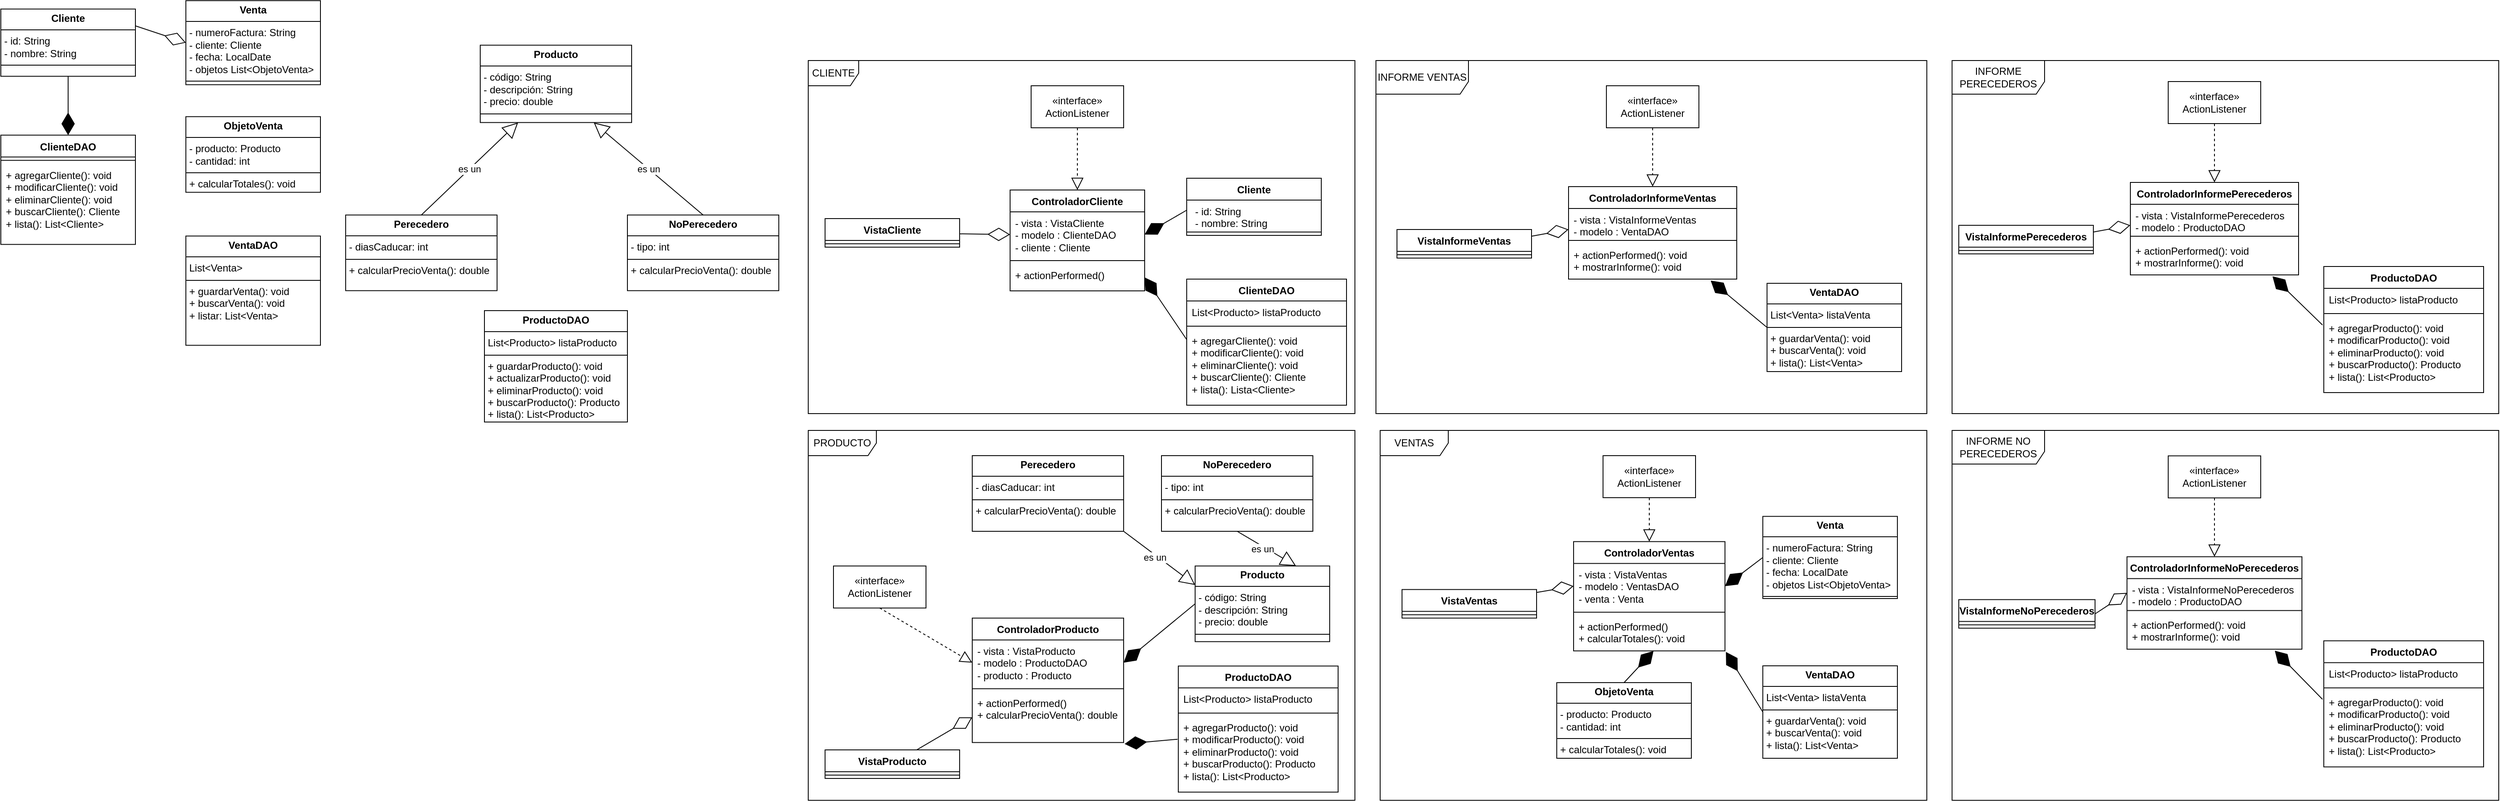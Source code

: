 <mxfile version="27.1.3">
  <diagram name="Página-1" id="6KHD1xoKYFAmq-X659Jm">
    <mxGraphModel dx="2490" dy="983" grid="1" gridSize="10" guides="1" tooltips="1" connect="1" arrows="1" fold="1" page="1" pageScale="1" pageWidth="827" pageHeight="1169" math="0" shadow="0">
      <root>
        <mxCell id="0" />
        <mxCell id="1" parent="0" />
        <mxCell id="orrpec60x8zTDL4D4XrW-98" value="&lt;p style=&quot;margin:0px;margin-top:4px;text-align:center;&quot;&gt;&lt;b&gt;Cliente&lt;/b&gt;&lt;/p&gt;&lt;hr size=&quot;1&quot; style=&quot;border-style:solid;&quot;&gt;&lt;p style=&quot;margin:0px;margin-left:4px;&quot;&gt;- id: String&lt;/p&gt;&lt;p style=&quot;margin:0px;margin-left:4px;&quot;&gt;- nombre: String&lt;/p&gt;&lt;hr size=&quot;1&quot; style=&quot;border-style:solid;&quot;&gt;&lt;p style=&quot;margin:0px;margin-left:4px;&quot;&gt;&lt;br&gt;&lt;/p&gt;" style="verticalAlign=top;align=left;overflow=fill;html=1;whiteSpace=wrap;" parent="1" vertex="1">
          <mxGeometry x="-810" y="28.75" width="160" height="80" as="geometry" />
        </mxCell>
        <mxCell id="orrpec60x8zTDL4D4XrW-99" value="&lt;p style=&quot;margin:0px;margin-top:4px;text-align:center;&quot;&gt;&lt;b&gt;Venta&lt;/b&gt;&lt;/p&gt;&lt;hr size=&quot;1&quot; style=&quot;border-style:solid;&quot;&gt;&lt;p style=&quot;margin:0px;margin-left:4px;&quot;&gt;- numeroFactura: String&lt;/p&gt;&lt;p style=&quot;margin:0px;margin-left:4px;&quot;&gt;- cliente: Cliente&lt;/p&gt;&lt;p style=&quot;margin:0px;margin-left:4px;&quot;&gt;- fecha: LocalDate&lt;/p&gt;&lt;p style=&quot;margin:0px;margin-left:4px;&quot;&gt;- objetos List&amp;lt;ObjetoVenta&amp;gt;&lt;/p&gt;&lt;hr size=&quot;1&quot; style=&quot;border-style:solid;&quot;&gt;&lt;p style=&quot;margin:0px;margin-left:4px;&quot;&gt;&lt;br&gt;&lt;/p&gt;" style="verticalAlign=top;align=left;overflow=fill;html=1;whiteSpace=wrap;" parent="1" vertex="1">
          <mxGeometry x="-590" y="18.75" width="160" height="100" as="geometry" />
        </mxCell>
        <mxCell id="orrpec60x8zTDL4D4XrW-103" value="&lt;p style=&quot;margin:0px;margin-top:4px;text-align:center;&quot;&gt;&lt;b&gt;ObjetoVenta&lt;/b&gt;&lt;/p&gt;&lt;hr size=&quot;1&quot; style=&quot;border-style:solid;&quot;&gt;&lt;p style=&quot;margin:0px;margin-left:4px;&quot;&gt;- producto: Producto&lt;/p&gt;&lt;p style=&quot;margin:0px;margin-left:4px;&quot;&gt;- cantidad: int&lt;/p&gt;&lt;hr size=&quot;1&quot; style=&quot;border-style:solid;&quot;&gt;&lt;p style=&quot;margin:0px;margin-left:4px;&quot;&gt;+ calcularTotales(): void&lt;/p&gt;" style="verticalAlign=top;align=left;overflow=fill;html=1;whiteSpace=wrap;" parent="1" vertex="1">
          <mxGeometry x="-590" y="156.75" width="160" height="90" as="geometry" />
        </mxCell>
        <mxCell id="orrpec60x8zTDL4D4XrW-107" value="&lt;p style=&quot;margin:0px;margin-top:4px;text-align:center;&quot;&gt;&lt;b&gt;&lt;font style=&quot;vertical-align: inherit;&quot;&gt;&lt;font style=&quot;vertical-align: inherit;&quot;&gt;&lt;font style=&quot;vertical-align: inherit;&quot;&gt;&lt;font style=&quot;vertical-align: inherit;&quot;&gt;Producto&lt;/font&gt;&lt;/font&gt;&lt;/font&gt;&lt;/font&gt;&lt;/b&gt;&lt;/p&gt;&lt;hr size=&quot;1&quot; style=&quot;border-style:solid;&quot;&gt;&lt;p style=&quot;margin:0px;margin-left:4px;&quot;&gt;&lt;font style=&quot;vertical-align: inherit;&quot;&gt;&lt;font style=&quot;vertical-align: inherit;&quot;&gt;&lt;font style=&quot;vertical-align: inherit;&quot;&gt;&lt;font style=&quot;vertical-align: inherit;&quot;&gt;- código: String&lt;/font&gt;&lt;/font&gt;&lt;/font&gt;&lt;/font&gt;&lt;br&gt;&lt;/p&gt;&lt;p style=&quot;margin:0px;margin-left:4px;&quot;&gt;&lt;font style=&quot;vertical-align: inherit;&quot;&gt;&lt;font style=&quot;vertical-align: inherit;&quot;&gt;&lt;font style=&quot;vertical-align: inherit;&quot;&gt;&lt;font style=&quot;vertical-align: inherit;&quot;&gt;- descripción: String&lt;/font&gt;&lt;/font&gt;&lt;/font&gt;&lt;/font&gt;&lt;/p&gt;&lt;p style=&quot;margin:0px;margin-left:4px;&quot;&gt;&lt;font style=&quot;vertical-align: inherit;&quot;&gt;&lt;font style=&quot;vertical-align: inherit;&quot;&gt;&lt;font style=&quot;vertical-align: inherit;&quot;&gt;&lt;font style=&quot;vertical-align: inherit;&quot;&gt;- precio: double&lt;/font&gt;&lt;/font&gt;&lt;/font&gt;&lt;/font&gt;&lt;/p&gt;&lt;hr size=&quot;1&quot; style=&quot;border-style:solid;&quot;&gt;&lt;p style=&quot;margin:0px;margin-left:4px;&quot;&gt;&lt;br&gt;&lt;/p&gt;" style="verticalAlign=top;align=left;overflow=fill;html=1;whiteSpace=wrap;" parent="1" vertex="1">
          <mxGeometry x="-240" y="71.75" width="180" height="92" as="geometry" />
        </mxCell>
        <mxCell id="orrpec60x8zTDL4D4XrW-108" value="&lt;p style=&quot;margin:0px;margin-top:4px;text-align:center;&quot;&gt;&lt;b&gt;Perecedero&lt;/b&gt;&lt;/p&gt;&lt;hr size=&quot;1&quot; style=&quot;border-style:solid;&quot;&gt;&lt;p style=&quot;margin:0px;margin-left:4px;&quot;&gt;- diasCaducar: int&lt;br&gt;&lt;/p&gt;&lt;hr size=&quot;1&quot; style=&quot;border-style:solid;&quot;&gt;&lt;p style=&quot;margin:0px;margin-left:4px;&quot;&gt;+ calcularPrecioVenta(): double&lt;/p&gt;" style="verticalAlign=top;align=left;overflow=fill;html=1;whiteSpace=wrap;" parent="1" vertex="1">
          <mxGeometry x="-400" y="273.75" width="180" height="90" as="geometry" />
        </mxCell>
        <mxCell id="orrpec60x8zTDL4D4XrW-109" value="&lt;p style=&quot;margin:0px;margin-top:4px;text-align:center;&quot;&gt;&lt;b&gt;NoPerecedero&lt;/b&gt;&lt;/p&gt;&lt;hr size=&quot;1&quot; style=&quot;border-style:solid;&quot;&gt;&lt;p style=&quot;margin:0px;margin-left:4px;&quot;&gt;- tipo: int&lt;br&gt;&lt;/p&gt;&lt;hr size=&quot;1&quot; style=&quot;border-style:solid;&quot;&gt;&lt;p style=&quot;margin:0px;margin-left:4px;&quot;&gt;+ calcularPrecioVenta(): double&lt;/p&gt;" style="verticalAlign=top;align=left;overflow=fill;html=1;whiteSpace=wrap;" parent="1" vertex="1">
          <mxGeometry x="-65" y="273.75" width="180" height="90" as="geometry" />
        </mxCell>
        <mxCell id="orrpec60x8zTDL4D4XrW-110" value="es un" style="endArrow=block;endSize=16;endFill=0;html=1;rounded=0;entryX=0.25;entryY=1;entryDx=0;entryDy=0;exitX=0.5;exitY=0;exitDx=0;exitDy=0;" parent="1" source="orrpec60x8zTDL4D4XrW-108" target="orrpec60x8zTDL4D4XrW-107" edge="1">
          <mxGeometry width="160" relative="1" as="geometry">
            <mxPoint x="-330" y="423.75" as="sourcePoint" />
            <mxPoint x="-170" y="423.75" as="targetPoint" />
          </mxGeometry>
        </mxCell>
        <mxCell id="orrpec60x8zTDL4D4XrW-111" value="es un" style="endArrow=block;endSize=16;endFill=0;html=1;rounded=0;entryX=0.75;entryY=1;entryDx=0;entryDy=0;exitX=0.5;exitY=0;exitDx=0;exitDy=0;" parent="1" source="orrpec60x8zTDL4D4XrW-109" target="orrpec60x8zTDL4D4XrW-107" edge="1">
          <mxGeometry width="160" relative="1" as="geometry">
            <mxPoint x="-260" y="283.75" as="sourcePoint" />
            <mxPoint x="-205" y="211.75" as="targetPoint" />
          </mxGeometry>
        </mxCell>
        <mxCell id="orrpec60x8zTDL4D4XrW-120" value="&lt;p style=&quot;margin:0px;margin-top:4px;text-align:center;&quot;&gt;&lt;b&gt;ProductoDAO&lt;/b&gt;&lt;/p&gt;&lt;hr size=&quot;1&quot; style=&quot;border-style:solid;&quot;&gt;&lt;p style=&quot;margin:0px;margin-left:4px;&quot;&gt;List&amp;lt;Producto&amp;gt; listaProducto&lt;/p&gt;&lt;hr size=&quot;1&quot; style=&quot;border-style:solid;&quot;&gt;&lt;p style=&quot;margin:0px;margin-left:4px;&quot;&gt;+ guardarProducto(): void&lt;/p&gt;&lt;p style=&quot;margin:0px;margin-left:4px;&quot;&gt;+&amp;nbsp;actualizarProducto(): void&lt;/p&gt;&lt;p style=&quot;margin:0px;margin-left:4px;&quot;&gt;+&amp;nbsp;eliminarProducto(): void&lt;/p&gt;&lt;p style=&quot;margin:0px;margin-left:4px;&quot;&gt;+ buscarProducto(): Producto&lt;/p&gt;&lt;p style=&quot;margin:0px;margin-left:4px;&quot;&gt;+ lista(): List&amp;lt;Producto&amp;gt;&lt;/p&gt;" style="verticalAlign=top;align=left;overflow=fill;html=1;whiteSpace=wrap;" parent="1" vertex="1">
          <mxGeometry x="-235" y="387.5" width="170" height="132.5" as="geometry" />
        </mxCell>
        <mxCell id="orrpec60x8zTDL4D4XrW-122" value="&lt;p style=&quot;margin:0px;margin-top:4px;text-align:center;&quot;&gt;&lt;b&gt;VentaDAO&lt;/b&gt;&lt;/p&gt;&lt;hr size=&quot;1&quot; style=&quot;border-style:solid;&quot;&gt;&lt;p style=&quot;margin:0px;margin-left:4px;&quot;&gt;List&amp;lt;Venta&amp;gt;&lt;/p&gt;&lt;hr size=&quot;1&quot; style=&quot;border-style:solid;&quot;&gt;&lt;p style=&quot;margin:0px;margin-left:4px;&quot;&gt;+ guardarVenta(): void&lt;/p&gt;&lt;p style=&quot;margin:0px;margin-left:4px;&quot;&gt;+ buscarVenta(): void&lt;/p&gt;&lt;p style=&quot;margin:0px;margin-left:4px;&quot;&gt;+ listar: List&amp;lt;Venta&amp;gt;&lt;/p&gt;" style="verticalAlign=top;align=left;overflow=fill;html=1;whiteSpace=wrap;" parent="1" vertex="1">
          <mxGeometry x="-590" y="298.75" width="160" height="130" as="geometry" />
        </mxCell>
        <mxCell id="cY8aMTrf5FRth4diQvGf-14" value="ControladorCliente" style="swimlane;fontStyle=1;align=center;verticalAlign=top;childLayout=stackLayout;horizontal=1;startSize=26;horizontalStack=0;resizeParent=1;resizeParentMax=0;resizeLast=0;collapsible=1;marginBottom=0;whiteSpace=wrap;html=1;" parent="1" vertex="1">
          <mxGeometry x="390" y="244" width="160" height="120" as="geometry" />
        </mxCell>
        <mxCell id="cY8aMTrf5FRth4diQvGf-15" value="- vista : VistaCliente&lt;div&gt;- modelo : ClienteDAO&lt;/div&gt;&lt;div&gt;- cliente : Cliente&lt;/div&gt;" style="text;strokeColor=none;fillColor=none;align=left;verticalAlign=top;spacingLeft=4;spacingRight=4;overflow=hidden;rotatable=0;points=[[0,0.5],[1,0.5]];portConstraint=eastwest;whiteSpace=wrap;html=1;" parent="cY8aMTrf5FRth4diQvGf-14" vertex="1">
          <mxGeometry y="26" width="160" height="54" as="geometry" />
        </mxCell>
        <mxCell id="cY8aMTrf5FRth4diQvGf-16" value="" style="line;strokeWidth=1;fillColor=none;align=left;verticalAlign=middle;spacingTop=-1;spacingLeft=3;spacingRight=3;rotatable=0;labelPosition=right;points=[];portConstraint=eastwest;strokeColor=inherit;" parent="cY8aMTrf5FRth4diQvGf-14" vertex="1">
          <mxGeometry y="80" width="160" height="8" as="geometry" />
        </mxCell>
        <mxCell id="cY8aMTrf5FRth4diQvGf-17" value="+ actionPerformed()" style="text;strokeColor=none;fillColor=none;align=left;verticalAlign=top;spacingLeft=4;spacingRight=4;overflow=hidden;rotatable=0;points=[[0,0.5],[1,0.5]];portConstraint=eastwest;whiteSpace=wrap;html=1;" parent="cY8aMTrf5FRth4diQvGf-14" vertex="1">
          <mxGeometry y="88" width="160" height="32" as="geometry" />
        </mxCell>
        <mxCell id="cY8aMTrf5FRth4diQvGf-26" value="VistaCliente" style="swimlane;fontStyle=1;align=center;verticalAlign=top;childLayout=stackLayout;horizontal=1;startSize=26;horizontalStack=0;resizeParent=1;resizeParentMax=0;resizeLast=0;collapsible=1;marginBottom=0;whiteSpace=wrap;html=1;" parent="1" vertex="1">
          <mxGeometry x="170" y="278" width="160" height="34" as="geometry">
            <mxRectangle x="840" y="338" width="100" height="30" as="alternateBounds" />
          </mxGeometry>
        </mxCell>
        <mxCell id="cY8aMTrf5FRth4diQvGf-28" value="" style="line;strokeWidth=1;fillColor=none;align=left;verticalAlign=middle;spacingTop=-1;spacingLeft=3;spacingRight=3;rotatable=0;labelPosition=right;points=[];portConstraint=eastwest;strokeColor=inherit;" parent="cY8aMTrf5FRth4diQvGf-26" vertex="1">
          <mxGeometry y="26" width="160" height="8" as="geometry" />
        </mxCell>
        <mxCell id="cY8aMTrf5FRth4diQvGf-30" value="«interface»&lt;br&gt;&lt;div&gt;ActionListener&lt;/div&gt;" style="html=1;whiteSpace=wrap;" parent="1" vertex="1">
          <mxGeometry x="415" y="120" width="110" height="50" as="geometry" />
        </mxCell>
        <mxCell id="cY8aMTrf5FRth4diQvGf-32" value="" style="endArrow=diamondThin;endFill=0;endSize=24;html=1;rounded=0;entryX=0;entryY=0.5;entryDx=0;entryDy=0;" parent="1" source="cY8aMTrf5FRth4diQvGf-26" target="cY8aMTrf5FRth4diQvGf-15" edge="1">
          <mxGeometry width="160" relative="1" as="geometry">
            <mxPoint x="300" y="297" as="sourcePoint" />
            <mxPoint x="180" y="480" as="targetPoint" />
          </mxGeometry>
        </mxCell>
        <mxCell id="cY8aMTrf5FRth4diQvGf-33" value="" style="endArrow=diamondThin;endFill=1;endSize=24;html=1;rounded=0;entryX=1;entryY=0.5;entryDx=0;entryDy=0;exitX=0;exitY=0.5;exitDx=0;exitDy=0;" parent="1" target="cY8aMTrf5FRth4diQvGf-15" edge="1">
          <mxGeometry width="160" relative="1" as="geometry">
            <mxPoint x="600" y="268.0" as="sourcePoint" />
            <mxPoint x="180" y="350" as="targetPoint" />
          </mxGeometry>
        </mxCell>
        <mxCell id="cY8aMTrf5FRth4diQvGf-34" value="" style="endArrow=diamondThin;endFill=1;endSize=24;html=1;rounded=0;entryX=1;entryY=0.5;entryDx=0;entryDy=0;exitX=0;exitY=0.5;exitDx=0;exitDy=0;" parent="1" target="cY8aMTrf5FRth4diQvGf-17" edge="1">
          <mxGeometry width="160" relative="1" as="geometry">
            <mxPoint x="600" y="422" as="sourcePoint" />
            <mxPoint x="480" y="420" as="targetPoint" />
          </mxGeometry>
        </mxCell>
        <mxCell id="xdqGPpOZMYSwDx0PCrkx-5" value="Cliente" style="swimlane;fontStyle=1;align=center;verticalAlign=top;childLayout=stackLayout;horizontal=1;startSize=26;horizontalStack=0;resizeParent=1;resizeParentMax=0;resizeLast=0;collapsible=1;marginBottom=0;whiteSpace=wrap;html=1;" parent="1" vertex="1">
          <mxGeometry x="600" y="230" width="160" height="68" as="geometry" />
        </mxCell>
        <mxCell id="xdqGPpOZMYSwDx0PCrkx-6" value="&lt;p style=&quot;margin: 0px 0px 0px 4px;&quot;&gt;- id: String&lt;/p&gt;&lt;p style=&quot;margin: 0px 0px 0px 4px;&quot;&gt;- nombre: String&lt;/p&gt;" style="text;strokeColor=none;fillColor=none;align=left;verticalAlign=top;spacingLeft=4;spacingRight=4;overflow=hidden;rotatable=0;points=[[0,0.5],[1,0.5]];portConstraint=eastwest;whiteSpace=wrap;html=1;" parent="xdqGPpOZMYSwDx0PCrkx-5" vertex="1">
          <mxGeometry y="26" width="160" height="34" as="geometry" />
        </mxCell>
        <mxCell id="xdqGPpOZMYSwDx0PCrkx-7" value="" style="line;strokeWidth=1;fillColor=none;align=left;verticalAlign=middle;spacingTop=-1;spacingLeft=3;spacingRight=3;rotatable=0;labelPosition=right;points=[];portConstraint=eastwest;strokeColor=inherit;" parent="xdqGPpOZMYSwDx0PCrkx-5" vertex="1">
          <mxGeometry y="60" width="160" height="8" as="geometry" />
        </mxCell>
        <mxCell id="xdqGPpOZMYSwDx0PCrkx-9" value="" style="endArrow=diamondThin;endFill=0;endSize=24;html=1;rounded=0;entryX=0;entryY=0.5;entryDx=0;entryDy=0;exitX=1;exitY=0.25;exitDx=0;exitDy=0;" parent="1" source="orrpec60x8zTDL4D4XrW-98" target="orrpec60x8zTDL4D4XrW-99" edge="1">
          <mxGeometry width="160" relative="1" as="geometry">
            <mxPoint x="-670" y="188.75" as="sourcePoint" />
            <mxPoint x="-250" y="398.75" as="targetPoint" />
          </mxGeometry>
        </mxCell>
        <mxCell id="xdqGPpOZMYSwDx0PCrkx-10" value="ClienteDAO" style="swimlane;fontStyle=1;align=center;verticalAlign=top;childLayout=stackLayout;horizontal=1;startSize=26;horizontalStack=0;resizeParent=1;resizeParentMax=0;resizeLast=0;collapsible=1;marginBottom=0;whiteSpace=wrap;html=1;" parent="1" vertex="1">
          <mxGeometry x="-810" y="178.75" width="160" height="130" as="geometry" />
        </mxCell>
        <mxCell id="xdqGPpOZMYSwDx0PCrkx-11" value="" style="line;strokeWidth=1;fillColor=none;align=left;verticalAlign=middle;spacingTop=-1;spacingLeft=3;spacingRight=3;rotatable=0;labelPosition=right;points=[];portConstraint=eastwest;strokeColor=inherit;" parent="xdqGPpOZMYSwDx0PCrkx-10" vertex="1">
          <mxGeometry y="26" width="160" height="8" as="geometry" />
        </mxCell>
        <mxCell id="xdqGPpOZMYSwDx0PCrkx-12" value="&lt;font style=&quot;vertical-align: inherit;&quot;&gt;&lt;font style=&quot;vertical-align: inherit;&quot;&gt;+ agregarCliente(): void&lt;/font&gt;&lt;/font&gt;&lt;div&gt;&lt;font style=&quot;vertical-align: inherit;&quot;&gt;&lt;font style=&quot;vertical-align: inherit;&quot;&gt;+ modificarCliente(): void&lt;/font&gt;&lt;/font&gt;&lt;/div&gt;&lt;div&gt;&lt;font style=&quot;vertical-align: inherit;&quot;&gt;&lt;font style=&quot;vertical-align: inherit;&quot;&gt;+ eliminarCliente(): void&lt;/font&gt;&lt;/font&gt;&lt;/div&gt;&lt;div&gt;&lt;font style=&quot;vertical-align: inherit;&quot;&gt;&lt;font style=&quot;vertical-align: inherit;&quot;&gt;+ buscarCliente(): Cliente&lt;/font&gt;&lt;/font&gt;&lt;/div&gt;&lt;div&gt;&lt;font style=&quot;vertical-align: inherit;&quot;&gt;&lt;font style=&quot;vertical-align: inherit;&quot;&gt;+ lista(): List&amp;lt;Cliente&amp;gt;&lt;/font&gt;&lt;/font&gt;&lt;/div&gt;" style="text;strokeColor=none;fillColor=none;align=left;verticalAlign=top;spacingLeft=4;spacingRight=4;overflow=hidden;rotatable=0;points=[[0,0.5],[1,0.5]];portConstraint=eastwest;whiteSpace=wrap;html=1;" parent="xdqGPpOZMYSwDx0PCrkx-10" vertex="1">
          <mxGeometry y="34" width="160" height="96" as="geometry" />
        </mxCell>
        <mxCell id="xdqGPpOZMYSwDx0PCrkx-15" value="" style="endArrow=diamondThin;endFill=1;endSize=24;html=1;rounded=0;entryX=0.5;entryY=0;entryDx=0;entryDy=0;exitX=0.5;exitY=1;exitDx=0;exitDy=0;" parent="1" source="orrpec60x8zTDL4D4XrW-98" target="xdqGPpOZMYSwDx0PCrkx-10" edge="1">
          <mxGeometry width="160" relative="1" as="geometry">
            <mxPoint x="-490" y="298.75" as="sourcePoint" />
            <mxPoint x="-330" y="298.75" as="targetPoint" />
          </mxGeometry>
        </mxCell>
        <mxCell id="xdqGPpOZMYSwDx0PCrkx-18" value="" style="endArrow=block;dashed=1;endFill=0;endSize=12;html=1;rounded=0;entryX=0.5;entryY=0;entryDx=0;entryDy=0;exitX=0.5;exitY=1;exitDx=0;exitDy=0;" parent="1" source="cY8aMTrf5FRth4diQvGf-30" target="cY8aMTrf5FRth4diQvGf-14" edge="1">
          <mxGeometry width="160" relative="1" as="geometry">
            <mxPoint x="350" y="420" as="sourcePoint" />
            <mxPoint x="510" y="420" as="targetPoint" />
          </mxGeometry>
        </mxCell>
        <mxCell id="xdqGPpOZMYSwDx0PCrkx-19" value="CLIENTE" style="shape=umlFrame;whiteSpace=wrap;html=1;pointerEvents=0;" parent="1" vertex="1">
          <mxGeometry x="150" y="90" width="650" height="420" as="geometry" />
        </mxCell>
        <mxCell id="xdqGPpOZMYSwDx0PCrkx-21" value="PRODUCTO" style="shape=umlFrame;whiteSpace=wrap;html=1;pointerEvents=0;width=81;height=30;" parent="1" vertex="1">
          <mxGeometry x="150" y="530" width="650" height="440" as="geometry" />
        </mxCell>
        <mxCell id="xdqGPpOZMYSwDx0PCrkx-22" value="ControladorProducto" style="swimlane;fontStyle=1;align=center;verticalAlign=top;childLayout=stackLayout;horizontal=1;startSize=26;horizontalStack=0;resizeParent=1;resizeParentMax=0;resizeLast=0;collapsible=1;marginBottom=0;whiteSpace=wrap;html=1;" parent="1" vertex="1">
          <mxGeometry x="345" y="753.25" width="180" height="148" as="geometry" />
        </mxCell>
        <mxCell id="xdqGPpOZMYSwDx0PCrkx-23" value="- vista : VistaProducto&lt;div&gt;- modelo : ProductoDAO&lt;/div&gt;&lt;div&gt;- producto : Producto&lt;/div&gt;" style="text;strokeColor=none;fillColor=none;align=left;verticalAlign=top;spacingLeft=4;spacingRight=4;overflow=hidden;rotatable=0;points=[[0,0.5],[1,0.5]];portConstraint=eastwest;whiteSpace=wrap;html=1;" parent="xdqGPpOZMYSwDx0PCrkx-22" vertex="1">
          <mxGeometry y="26" width="180" height="54" as="geometry" />
        </mxCell>
        <mxCell id="xdqGPpOZMYSwDx0PCrkx-24" value="" style="line;strokeWidth=1;fillColor=none;align=left;verticalAlign=middle;spacingTop=-1;spacingLeft=3;spacingRight=3;rotatable=0;labelPosition=right;points=[];portConstraint=eastwest;strokeColor=inherit;" parent="xdqGPpOZMYSwDx0PCrkx-22" vertex="1">
          <mxGeometry y="80" width="180" height="8" as="geometry" />
        </mxCell>
        <mxCell id="xdqGPpOZMYSwDx0PCrkx-25" value="+ actionPerformed()&lt;div&gt;+ calcularPrecioVenta(): double&lt;/div&gt;" style="text;strokeColor=none;fillColor=none;align=left;verticalAlign=top;spacingLeft=4;spacingRight=4;overflow=hidden;rotatable=0;points=[[0,0.5],[1,0.5]];portConstraint=eastwest;whiteSpace=wrap;html=1;" parent="xdqGPpOZMYSwDx0PCrkx-22" vertex="1">
          <mxGeometry y="88" width="180" height="60" as="geometry" />
        </mxCell>
        <mxCell id="xdqGPpOZMYSwDx0PCrkx-29" value="VistaProducto" style="swimlane;fontStyle=1;align=center;verticalAlign=top;childLayout=stackLayout;horizontal=1;startSize=26;horizontalStack=0;resizeParent=1;resizeParentMax=0;resizeLast=0;collapsible=1;marginBottom=0;whiteSpace=wrap;html=1;" parent="1" vertex="1">
          <mxGeometry x="170" y="910" width="160" height="34" as="geometry">
            <mxRectangle x="840" y="338" width="100" height="30" as="alternateBounds" />
          </mxGeometry>
        </mxCell>
        <mxCell id="xdqGPpOZMYSwDx0PCrkx-30" value="" style="line;strokeWidth=1;fillColor=none;align=left;verticalAlign=middle;spacingTop=-1;spacingLeft=3;spacingRight=3;rotatable=0;labelPosition=right;points=[];portConstraint=eastwest;strokeColor=inherit;" parent="xdqGPpOZMYSwDx0PCrkx-29" vertex="1">
          <mxGeometry y="26" width="160" height="8" as="geometry" />
        </mxCell>
        <mxCell id="xdqGPpOZMYSwDx0PCrkx-31" value="«interface»&lt;br&gt;&lt;div&gt;ActionListener&lt;/div&gt;" style="html=1;whiteSpace=wrap;" parent="1" vertex="1">
          <mxGeometry x="180" y="691.25" width="110" height="50" as="geometry" />
        </mxCell>
        <mxCell id="xdqGPpOZMYSwDx0PCrkx-32" value="" style="endArrow=diamondThin;endFill=0;endSize=24;html=1;rounded=0;entryX=0;entryY=0.5;entryDx=0;entryDy=0;" parent="1" source="xdqGPpOZMYSwDx0PCrkx-29" target="xdqGPpOZMYSwDx0PCrkx-25" edge="1">
          <mxGeometry width="160" relative="1" as="geometry">
            <mxPoint x="306" y="757" as="sourcePoint" />
            <mxPoint x="186" y="940" as="targetPoint" />
          </mxGeometry>
        </mxCell>
        <mxCell id="xdqGPpOZMYSwDx0PCrkx-33" value="" style="endArrow=diamondThin;endFill=1;endSize=24;html=1;rounded=0;entryX=1;entryY=0.5;entryDx=0;entryDy=0;exitX=0;exitY=0.5;exitDx=0;exitDy=0;" parent="1" source="xdqGPpOZMYSwDx0PCrkx-39" target="xdqGPpOZMYSwDx0PCrkx-23" edge="1">
          <mxGeometry width="160" relative="1" as="geometry">
            <mxPoint x="606" y="728.0" as="sourcePoint" />
            <mxPoint x="186" y="810" as="targetPoint" />
          </mxGeometry>
        </mxCell>
        <mxCell id="xdqGPpOZMYSwDx0PCrkx-34" value="" style="endArrow=diamondThin;endFill=1;endSize=24;html=1;rounded=0;entryX=1.006;entryY=1.028;entryDx=0;entryDy=0;exitX=-0.005;exitY=0.301;exitDx=0;exitDy=0;exitPerimeter=0;entryPerimeter=0;" parent="1" source="xdqGPpOZMYSwDx0PCrkx-51" target="xdqGPpOZMYSwDx0PCrkx-25" edge="1">
          <mxGeometry width="160" relative="1" as="geometry">
            <mxPoint x="606" y="908.0" as="sourcePoint" />
            <mxPoint x="486" y="880" as="targetPoint" />
          </mxGeometry>
        </mxCell>
        <mxCell id="xdqGPpOZMYSwDx0PCrkx-38" value="" style="endArrow=block;dashed=1;endFill=0;endSize=12;html=1;rounded=0;entryX=0;entryY=0.5;entryDx=0;entryDy=0;exitX=0.5;exitY=1;exitDx=0;exitDy=0;" parent="1" source="xdqGPpOZMYSwDx0PCrkx-31" target="xdqGPpOZMYSwDx0PCrkx-23" edge="1">
          <mxGeometry width="160" relative="1" as="geometry">
            <mxPoint x="356" y="880" as="sourcePoint" />
            <mxPoint x="516" y="880" as="targetPoint" />
          </mxGeometry>
        </mxCell>
        <mxCell id="xdqGPpOZMYSwDx0PCrkx-39" value="&lt;p style=&quot;margin:0px;margin-top:4px;text-align:center;&quot;&gt;&lt;b&gt;&lt;font style=&quot;vertical-align: inherit;&quot;&gt;&lt;font style=&quot;vertical-align: inherit;&quot;&gt;&lt;font style=&quot;vertical-align: inherit;&quot;&gt;&lt;font style=&quot;vertical-align: inherit;&quot;&gt;Producto&lt;/font&gt;&lt;/font&gt;&lt;/font&gt;&lt;/font&gt;&lt;/b&gt;&lt;/p&gt;&lt;hr size=&quot;1&quot; style=&quot;border-style:solid;&quot;&gt;&lt;p style=&quot;margin:0px;margin-left:4px;&quot;&gt;&lt;font style=&quot;vertical-align: inherit;&quot;&gt;&lt;font style=&quot;vertical-align: inherit;&quot;&gt;&lt;font style=&quot;vertical-align: inherit;&quot;&gt;&lt;font style=&quot;vertical-align: inherit;&quot;&gt;- código: String&lt;/font&gt;&lt;/font&gt;&lt;/font&gt;&lt;/font&gt;&lt;br&gt;&lt;/p&gt;&lt;p style=&quot;margin:0px;margin-left:4px;&quot;&gt;&lt;font style=&quot;vertical-align: inherit;&quot;&gt;&lt;font style=&quot;vertical-align: inherit;&quot;&gt;&lt;font style=&quot;vertical-align: inherit;&quot;&gt;&lt;font style=&quot;vertical-align: inherit;&quot;&gt;- descripción: String&lt;/font&gt;&lt;/font&gt;&lt;/font&gt;&lt;/font&gt;&lt;/p&gt;&lt;p style=&quot;margin:0px;margin-left:4px;&quot;&gt;&lt;font style=&quot;vertical-align: inherit;&quot;&gt;&lt;font style=&quot;vertical-align: inherit;&quot;&gt;&lt;font style=&quot;vertical-align: inherit;&quot;&gt;&lt;font style=&quot;vertical-align: inherit;&quot;&gt;- precio: double&lt;/font&gt;&lt;/font&gt;&lt;/font&gt;&lt;/font&gt;&lt;/p&gt;&lt;hr size=&quot;1&quot; style=&quot;border-style:solid;&quot;&gt;&lt;p style=&quot;margin:0px;margin-left:4px;&quot;&gt;&lt;br&gt;&lt;/p&gt;" style="verticalAlign=top;align=left;overflow=fill;html=1;whiteSpace=wrap;" parent="1" vertex="1">
          <mxGeometry x="610" y="691.25" width="160" height="90" as="geometry" />
        </mxCell>
        <mxCell id="xdqGPpOZMYSwDx0PCrkx-44" value="ClienteDAO" style="swimlane;fontStyle=1;align=center;verticalAlign=top;childLayout=stackLayout;horizontal=1;startSize=26;horizontalStack=0;resizeParent=1;resizeParentMax=0;resizeLast=0;collapsible=1;marginBottom=0;whiteSpace=wrap;html=1;" parent="1" vertex="1">
          <mxGeometry x="600" y="350" width="190" height="150" as="geometry" />
        </mxCell>
        <mxCell id="xdqGPpOZMYSwDx0PCrkx-45" value="List&amp;lt;Producto&amp;gt; listaProducto" style="text;strokeColor=none;fillColor=none;align=left;verticalAlign=top;spacingLeft=4;spacingRight=4;overflow=hidden;rotatable=0;points=[[0,0.5],[1,0.5]];portConstraint=eastwest;whiteSpace=wrap;html=1;" parent="xdqGPpOZMYSwDx0PCrkx-44" vertex="1">
          <mxGeometry y="26" width="190" height="26" as="geometry" />
        </mxCell>
        <mxCell id="xdqGPpOZMYSwDx0PCrkx-46" value="" style="line;strokeWidth=1;fillColor=none;align=left;verticalAlign=middle;spacingTop=-1;spacingLeft=3;spacingRight=3;rotatable=0;labelPosition=right;points=[];portConstraint=eastwest;strokeColor=inherit;" parent="xdqGPpOZMYSwDx0PCrkx-44" vertex="1">
          <mxGeometry y="52" width="190" height="8" as="geometry" />
        </mxCell>
        <mxCell id="xdqGPpOZMYSwDx0PCrkx-47" value="&lt;font style=&quot;vertical-align: inherit;&quot;&gt;+ agregarCliente(): void&lt;/font&gt;&lt;div&gt;&lt;font style=&quot;vertical-align: inherit;&quot;&gt;+ modificarCliente(): void&lt;/font&gt;&lt;/div&gt;&lt;div&gt;&lt;font style=&quot;vertical-align: inherit;&quot;&gt;+ eliminarCliente(): void&lt;/font&gt;&lt;/div&gt;&lt;div&gt;&lt;font style=&quot;vertical-align: inherit;&quot;&gt;+ buscarCliente(): Cliente&lt;/font&gt;&lt;/div&gt;&lt;div&gt;&lt;font style=&quot;vertical-align: inherit;&quot;&gt;+ lista(): Lista&amp;lt;Cliente&amp;gt;&lt;/font&gt;&lt;/div&gt;" style="text;strokeColor=none;fillColor=none;align=left;verticalAlign=top;spacingLeft=4;spacingRight=4;overflow=hidden;rotatable=0;points=[[0,0.5],[1,0.5]];portConstraint=eastwest;whiteSpace=wrap;html=1;" parent="xdqGPpOZMYSwDx0PCrkx-44" vertex="1">
          <mxGeometry y="60" width="190" height="90" as="geometry" />
        </mxCell>
        <mxCell id="xdqGPpOZMYSwDx0PCrkx-48" value="ProductoDAO" style="swimlane;fontStyle=1;align=center;verticalAlign=top;childLayout=stackLayout;horizontal=1;startSize=26;horizontalStack=0;resizeParent=1;resizeParentMax=0;resizeLast=0;collapsible=1;marginBottom=0;whiteSpace=wrap;html=1;" parent="1" vertex="1">
          <mxGeometry x="590" y="810.25" width="190" height="150" as="geometry" />
        </mxCell>
        <mxCell id="xdqGPpOZMYSwDx0PCrkx-49" value="List&amp;lt;Producto&amp;gt; listaProducto" style="text;strokeColor=none;fillColor=none;align=left;verticalAlign=top;spacingLeft=4;spacingRight=4;overflow=hidden;rotatable=0;points=[[0,0.5],[1,0.5]];portConstraint=eastwest;whiteSpace=wrap;html=1;" parent="xdqGPpOZMYSwDx0PCrkx-48" vertex="1">
          <mxGeometry y="26" width="190" height="26" as="geometry" />
        </mxCell>
        <mxCell id="xdqGPpOZMYSwDx0PCrkx-50" value="" style="line;strokeWidth=1;fillColor=none;align=left;verticalAlign=middle;spacingTop=-1;spacingLeft=3;spacingRight=3;rotatable=0;labelPosition=right;points=[];portConstraint=eastwest;strokeColor=inherit;" parent="xdqGPpOZMYSwDx0PCrkx-48" vertex="1">
          <mxGeometry y="52" width="190" height="8" as="geometry" />
        </mxCell>
        <mxCell id="xdqGPpOZMYSwDx0PCrkx-51" value="&lt;div&gt;+ agregarProducto(): void&amp;nbsp;&amp;nbsp;&lt;/div&gt;&lt;div&gt;+ modificarProducto(): void&amp;nbsp;&amp;nbsp;&lt;/div&gt;&lt;div&gt;+ eliminarProducto(): void&amp;nbsp;&amp;nbsp;&lt;/div&gt;&lt;div&gt;+ buscarProducto(): Producto&amp;nbsp;&amp;nbsp;&lt;/div&gt;&lt;div&gt;+ lista(): List&amp;lt;Producto&amp;gt;&lt;/div&gt;&lt;div&gt;&lt;br&gt;&lt;/div&gt;" style="text;strokeColor=none;fillColor=none;align=left;verticalAlign=top;spacingLeft=4;spacingRight=4;overflow=hidden;rotatable=0;points=[[0,0.5],[1,0.5]];portConstraint=eastwest;whiteSpace=wrap;html=1;" parent="xdqGPpOZMYSwDx0PCrkx-48" vertex="1">
          <mxGeometry y="60" width="190" height="90" as="geometry" />
        </mxCell>
        <mxCell id="_diRwMR_0CoGo02u6lR7-1" value="VENTAS" style="shape=umlFrame;whiteSpace=wrap;html=1;pointerEvents=0;width=81;height=30;" parent="1" vertex="1">
          <mxGeometry x="830" y="530" width="650" height="440" as="geometry" />
        </mxCell>
        <mxCell id="_diRwMR_0CoGo02u6lR7-2" value="ControladorVentas" style="swimlane;fontStyle=1;align=center;verticalAlign=top;childLayout=stackLayout;horizontal=1;startSize=26;horizontalStack=0;resizeParent=1;resizeParentMax=0;resizeLast=0;collapsible=1;marginBottom=0;whiteSpace=wrap;html=1;" parent="1" vertex="1">
          <mxGeometry x="1060" y="662.25" width="180" height="130" as="geometry" />
        </mxCell>
        <mxCell id="_diRwMR_0CoGo02u6lR7-3" value="- vista : VistaVentas&lt;div&gt;- modelo : VentasDAO&lt;/div&gt;&lt;div&gt;- venta : Venta&lt;/div&gt;" style="text;strokeColor=none;fillColor=none;align=left;verticalAlign=top;spacingLeft=4;spacingRight=4;overflow=hidden;rotatable=0;points=[[0,0.5],[1,0.5]];portConstraint=eastwest;whiteSpace=wrap;html=1;" parent="_diRwMR_0CoGo02u6lR7-2" vertex="1">
          <mxGeometry y="26" width="180" height="54" as="geometry" />
        </mxCell>
        <mxCell id="_diRwMR_0CoGo02u6lR7-4" value="" style="line;strokeWidth=1;fillColor=none;align=left;verticalAlign=middle;spacingTop=-1;spacingLeft=3;spacingRight=3;rotatable=0;labelPosition=right;points=[];portConstraint=eastwest;strokeColor=inherit;" parent="_diRwMR_0CoGo02u6lR7-2" vertex="1">
          <mxGeometry y="80" width="180" height="8" as="geometry" />
        </mxCell>
        <mxCell id="_diRwMR_0CoGo02u6lR7-5" value="+ actionPerformed()&lt;div&gt;&lt;div&gt;+ calcularTotales(): void&lt;/div&gt;&lt;/div&gt;" style="text;strokeColor=none;fillColor=none;align=left;verticalAlign=top;spacingLeft=4;spacingRight=4;overflow=hidden;rotatable=0;points=[[0,0.5],[1,0.5]];portConstraint=eastwest;whiteSpace=wrap;html=1;" parent="_diRwMR_0CoGo02u6lR7-2" vertex="1">
          <mxGeometry y="88" width="180" height="42" as="geometry" />
        </mxCell>
        <mxCell id="_diRwMR_0CoGo02u6lR7-6" value="VistaVentas" style="swimlane;fontStyle=1;align=center;verticalAlign=top;childLayout=stackLayout;horizontal=1;startSize=26;horizontalStack=0;resizeParent=1;resizeParentMax=0;resizeLast=0;collapsible=1;marginBottom=0;whiteSpace=wrap;html=1;" parent="1" vertex="1">
          <mxGeometry x="856" y="719.25" width="160" height="34" as="geometry">
            <mxRectangle x="840" y="338" width="100" height="30" as="alternateBounds" />
          </mxGeometry>
        </mxCell>
        <mxCell id="_diRwMR_0CoGo02u6lR7-7" value="" style="line;strokeWidth=1;fillColor=none;align=left;verticalAlign=middle;spacingTop=-1;spacingLeft=3;spacingRight=3;rotatable=0;labelPosition=right;points=[];portConstraint=eastwest;strokeColor=inherit;" parent="_diRwMR_0CoGo02u6lR7-6" vertex="1">
          <mxGeometry y="26" width="160" height="8" as="geometry" />
        </mxCell>
        <mxCell id="_diRwMR_0CoGo02u6lR7-8" value="«interface»&lt;br&gt;&lt;div&gt;ActionListener&lt;/div&gt;" style="html=1;whiteSpace=wrap;" parent="1" vertex="1">
          <mxGeometry x="1095" y="560" width="110" height="50" as="geometry" />
        </mxCell>
        <mxCell id="_diRwMR_0CoGo02u6lR7-9" value="" style="endArrow=diamondThin;endFill=0;endSize=24;html=1;rounded=0;entryX=0;entryY=0.5;entryDx=0;entryDy=0;" parent="1" source="_diRwMR_0CoGo02u6lR7-6" target="_diRwMR_0CoGo02u6lR7-3" edge="1">
          <mxGeometry width="160" relative="1" as="geometry">
            <mxPoint x="986" y="757" as="sourcePoint" />
            <mxPoint x="866" y="940" as="targetPoint" />
          </mxGeometry>
        </mxCell>
        <mxCell id="_diRwMR_0CoGo02u6lR7-10" value="" style="endArrow=diamondThin;endFill=1;endSize=24;html=1;rounded=0;entryX=1;entryY=0.5;entryDx=0;entryDy=0;exitX=0;exitY=0.5;exitDx=0;exitDy=0;" parent="1" source="_diRwMR_0CoGo02u6lR7-18" target="_diRwMR_0CoGo02u6lR7-3" edge="1">
          <mxGeometry width="160" relative="1" as="geometry">
            <mxPoint x="1286" y="728.0" as="sourcePoint" />
            <mxPoint x="866" y="810" as="targetPoint" />
          </mxGeometry>
        </mxCell>
        <mxCell id="_diRwMR_0CoGo02u6lR7-11" value="" style="endArrow=diamondThin;endFill=1;endSize=24;html=1;rounded=0;entryX=1.006;entryY=1.028;entryDx=0;entryDy=0;exitX=0;exitY=0.5;exitDx=0;exitDy=0;entryPerimeter=0;" parent="1" source="_diRwMR_0CoGo02u6lR7-20" target="_diRwMR_0CoGo02u6lR7-5" edge="1">
          <mxGeometry width="160" relative="1" as="geometry">
            <mxPoint x="1269.05" y="887.09" as="sourcePoint" />
            <mxPoint x="1166" y="880" as="targetPoint" />
          </mxGeometry>
        </mxCell>
        <mxCell id="_diRwMR_0CoGo02u6lR7-12" value="" style="endArrow=block;dashed=1;endFill=0;endSize=12;html=1;rounded=0;entryX=0.5;entryY=0;entryDx=0;entryDy=0;exitX=0.5;exitY=1;exitDx=0;exitDy=0;" parent="1" source="_diRwMR_0CoGo02u6lR7-8" target="_diRwMR_0CoGo02u6lR7-2" edge="1">
          <mxGeometry width="160" relative="1" as="geometry">
            <mxPoint x="1036" y="880" as="sourcePoint" />
            <mxPoint x="1196" y="880" as="targetPoint" />
          </mxGeometry>
        </mxCell>
        <mxCell id="_diRwMR_0CoGo02u6lR7-18" value="&lt;p style=&quot;margin:0px;margin-top:4px;text-align:center;&quot;&gt;&lt;b&gt;Venta&lt;/b&gt;&lt;/p&gt;&lt;hr size=&quot;1&quot; style=&quot;border-style:solid;&quot;&gt;&lt;p style=&quot;margin:0px;margin-left:4px;&quot;&gt;- numeroFactura: String&lt;/p&gt;&lt;p style=&quot;margin:0px;margin-left:4px;&quot;&gt;- cliente: Cliente&lt;/p&gt;&lt;p style=&quot;margin:0px;margin-left:4px;&quot;&gt;- fecha: LocalDate&lt;/p&gt;&lt;p style=&quot;margin:0px;margin-left:4px;&quot;&gt;- objetos List&amp;lt;ObjetoVenta&amp;gt;&lt;/p&gt;&lt;hr size=&quot;1&quot; style=&quot;border-style:solid;&quot;&gt;&lt;p style=&quot;margin:0px;margin-left:4px;&quot;&gt;&lt;br&gt;&lt;/p&gt;&lt;div&gt;&lt;br&gt;&lt;/div&gt;" style="verticalAlign=top;align=left;overflow=fill;html=1;whiteSpace=wrap;" parent="1" vertex="1">
          <mxGeometry x="1285" y="632.25" width="160" height="97.75" as="geometry" />
        </mxCell>
        <mxCell id="_diRwMR_0CoGo02u6lR7-19" value="&lt;p style=&quot;margin:0px;margin-top:4px;text-align:center;&quot;&gt;&lt;b&gt;ObjetoVenta&lt;/b&gt;&lt;/p&gt;&lt;hr size=&quot;1&quot; style=&quot;border-style:solid;&quot;&gt;&lt;p style=&quot;margin:0px;margin-left:4px;&quot;&gt;- producto: Producto&lt;/p&gt;&lt;p style=&quot;margin:0px;margin-left:4px;&quot;&gt;- cantidad: int&lt;/p&gt;&lt;hr size=&quot;1&quot; style=&quot;border-style:solid;&quot;&gt;&lt;p style=&quot;margin:0px;margin-left:4px;&quot;&gt;+ calcularTotales(): void&lt;/p&gt;" style="verticalAlign=top;align=left;overflow=fill;html=1;whiteSpace=wrap;" parent="1" vertex="1">
          <mxGeometry x="1040" y="830" width="160" height="90" as="geometry" />
        </mxCell>
        <mxCell id="_diRwMR_0CoGo02u6lR7-20" value="&lt;p style=&quot;margin:0px;margin-top:4px;text-align:center;&quot;&gt;&lt;b&gt;VentaDAO&lt;/b&gt;&lt;/p&gt;&lt;hr size=&quot;1&quot; style=&quot;border-style:solid;&quot;&gt;&lt;p style=&quot;margin:0px;margin-left:4px;&quot;&gt;List&amp;lt;Venta&amp;gt; listaVenta&lt;/p&gt;&lt;hr size=&quot;1&quot; style=&quot;border-style:solid;&quot;&gt;&lt;p style=&quot;margin:0px;margin-left:4px;&quot;&gt;+ guardarVenta(): void&lt;/p&gt;&lt;p style=&quot;margin:0px;margin-left:4px;&quot;&gt;+ buscarVenta(): void&lt;/p&gt;&lt;p style=&quot;margin:0px;margin-left:4px;&quot;&gt;+ lista(): List&amp;lt;Venta&amp;gt;&lt;/p&gt;" style="verticalAlign=top;align=left;overflow=fill;html=1;whiteSpace=wrap;" parent="1" vertex="1">
          <mxGeometry x="1285" y="810" width="160" height="110" as="geometry" />
        </mxCell>
        <mxCell id="_diRwMR_0CoGo02u6lR7-21" value="&lt;p style=&quot;margin:0px;margin-top:4px;text-align:center;&quot;&gt;&lt;b&gt;NoPerecedero&lt;/b&gt;&lt;/p&gt;&lt;hr size=&quot;1&quot; style=&quot;border-style:solid;&quot;&gt;&lt;p style=&quot;margin:0px;margin-left:4px;&quot;&gt;- tipo: int&lt;br&gt;&lt;/p&gt;&lt;hr size=&quot;1&quot; style=&quot;border-style:solid;&quot;&gt;&lt;p style=&quot;margin:0px;margin-left:4px;&quot;&gt;+ calcularPrecioVenta(): double&lt;/p&gt;" style="verticalAlign=top;align=left;overflow=fill;html=1;whiteSpace=wrap;" parent="1" vertex="1">
          <mxGeometry x="570" y="560" width="180" height="90" as="geometry" />
        </mxCell>
        <mxCell id="_diRwMR_0CoGo02u6lR7-22" value="&lt;p style=&quot;margin:0px;margin-top:4px;text-align:center;&quot;&gt;&lt;b&gt;Perecedero&lt;/b&gt;&lt;/p&gt;&lt;hr size=&quot;1&quot; style=&quot;border-style:solid;&quot;&gt;&lt;p style=&quot;margin:0px;margin-left:4px;&quot;&gt;- diasCaducar: int&lt;br&gt;&lt;/p&gt;&lt;hr size=&quot;1&quot; style=&quot;border-style:solid;&quot;&gt;&lt;p style=&quot;margin:0px;margin-left:4px;&quot;&gt;+ calcularPrecioVenta(): double&lt;/p&gt;" style="verticalAlign=top;align=left;overflow=fill;html=1;whiteSpace=wrap;" parent="1" vertex="1">
          <mxGeometry x="345" y="560" width="180" height="90" as="geometry" />
        </mxCell>
        <mxCell id="_diRwMR_0CoGo02u6lR7-23" value="" style="endArrow=diamondThin;endFill=1;endSize=24;html=1;rounded=0;entryX=0.528;entryY=1.002;entryDx=0;entryDy=0;entryPerimeter=0;exitX=0.5;exitY=0;exitDx=0;exitDy=0;" parent="1" source="_diRwMR_0CoGo02u6lR7-19" target="_diRwMR_0CoGo02u6lR7-5" edge="1">
          <mxGeometry width="160" relative="1" as="geometry">
            <mxPoint x="760" y="750" as="sourcePoint" />
            <mxPoint x="920" y="750" as="targetPoint" />
          </mxGeometry>
        </mxCell>
        <mxCell id="_diRwMR_0CoGo02u6lR7-25" value="ControladorInformePerecederos" style="swimlane;fontStyle=1;align=center;verticalAlign=top;childLayout=stackLayout;horizontal=1;startSize=26;horizontalStack=0;resizeParent=1;resizeParentMax=0;resizeLast=0;collapsible=1;marginBottom=0;whiteSpace=wrap;html=1;" parent="1" vertex="1">
          <mxGeometry x="1722" y="235" width="200" height="110" as="geometry" />
        </mxCell>
        <mxCell id="_diRwMR_0CoGo02u6lR7-26" value="- vista :&amp;nbsp;&lt;span style=&quot;text-align: center;&quot;&gt;VistaInformePerecederos&lt;/span&gt;&lt;div&gt;- modelo : ProductoDAO&lt;/div&gt;" style="text;strokeColor=none;fillColor=none;align=left;verticalAlign=top;spacingLeft=4;spacingRight=4;overflow=hidden;rotatable=0;points=[[0,0.5],[1,0.5]];portConstraint=eastwest;whiteSpace=wrap;html=1;" parent="_diRwMR_0CoGo02u6lR7-25" vertex="1">
          <mxGeometry y="26" width="200" height="34" as="geometry" />
        </mxCell>
        <mxCell id="_diRwMR_0CoGo02u6lR7-27" value="" style="line;strokeWidth=1;fillColor=none;align=left;verticalAlign=middle;spacingTop=-1;spacingLeft=3;spacingRight=3;rotatable=0;labelPosition=right;points=[];portConstraint=eastwest;strokeColor=inherit;" parent="_diRwMR_0CoGo02u6lR7-25" vertex="1">
          <mxGeometry y="60" width="200" height="8" as="geometry" />
        </mxCell>
        <mxCell id="_diRwMR_0CoGo02u6lR7-28" value="+ actionPerformed(): void&lt;div&gt;+ mostrarInforme(): void&amp;nbsp;&lt;/div&gt;" style="text;strokeColor=none;fillColor=none;align=left;verticalAlign=top;spacingLeft=4;spacingRight=4;overflow=hidden;rotatable=0;points=[[0,0.5],[1,0.5]];portConstraint=eastwest;whiteSpace=wrap;html=1;" parent="_diRwMR_0CoGo02u6lR7-25" vertex="1">
          <mxGeometry y="68" width="200" height="42" as="geometry" />
        </mxCell>
        <mxCell id="_diRwMR_0CoGo02u6lR7-29" value="VistaInformePerecederos" style="swimlane;fontStyle=1;align=center;verticalAlign=top;childLayout=stackLayout;horizontal=1;startSize=26;horizontalStack=0;resizeParent=1;resizeParentMax=0;resizeLast=0;collapsible=1;marginBottom=0;whiteSpace=wrap;html=1;" parent="1" vertex="1">
          <mxGeometry x="1518" y="286" width="160" height="34" as="geometry">
            <mxRectangle x="840" y="338" width="100" height="30" as="alternateBounds" />
          </mxGeometry>
        </mxCell>
        <mxCell id="_diRwMR_0CoGo02u6lR7-30" value="" style="line;strokeWidth=1;fillColor=none;align=left;verticalAlign=middle;spacingTop=-1;spacingLeft=3;spacingRight=3;rotatable=0;labelPosition=right;points=[];portConstraint=eastwest;strokeColor=inherit;" parent="_diRwMR_0CoGo02u6lR7-29" vertex="1">
          <mxGeometry y="26" width="160" height="8" as="geometry" />
        </mxCell>
        <mxCell id="_diRwMR_0CoGo02u6lR7-31" value="ProductoDAO" style="swimlane;fontStyle=1;align=center;verticalAlign=top;childLayout=stackLayout;horizontal=1;startSize=26;horizontalStack=0;resizeParent=1;resizeParentMax=0;resizeLast=0;collapsible=1;marginBottom=0;whiteSpace=wrap;html=1;" parent="1" vertex="1">
          <mxGeometry x="1952" y="335" width="190" height="150" as="geometry" />
        </mxCell>
        <mxCell id="_diRwMR_0CoGo02u6lR7-32" value="List&amp;lt;Producto&amp;gt; listaProducto" style="text;strokeColor=none;fillColor=none;align=left;verticalAlign=top;spacingLeft=4;spacingRight=4;overflow=hidden;rotatable=0;points=[[0,0.5],[1,0.5]];portConstraint=eastwest;whiteSpace=wrap;html=1;" parent="_diRwMR_0CoGo02u6lR7-31" vertex="1">
          <mxGeometry y="26" width="190" height="26" as="geometry" />
        </mxCell>
        <mxCell id="_diRwMR_0CoGo02u6lR7-33" value="" style="line;strokeWidth=1;fillColor=none;align=left;verticalAlign=middle;spacingTop=-1;spacingLeft=3;spacingRight=3;rotatable=0;labelPosition=right;points=[];portConstraint=eastwest;strokeColor=inherit;" parent="_diRwMR_0CoGo02u6lR7-31" vertex="1">
          <mxGeometry y="52" width="190" height="8" as="geometry" />
        </mxCell>
        <mxCell id="_diRwMR_0CoGo02u6lR7-34" value="&lt;div&gt;+ agregarProducto(): void&amp;nbsp;&amp;nbsp;&lt;/div&gt;&lt;div&gt;+ modificarProducto(): void&amp;nbsp;&amp;nbsp;&lt;/div&gt;&lt;div&gt;+ eliminarProducto(): void&amp;nbsp;&amp;nbsp;&lt;/div&gt;&lt;div&gt;+ buscarProducto(): Producto&amp;nbsp;&amp;nbsp;&lt;/div&gt;&lt;div&gt;+ lista(): List&amp;lt;Producto&amp;gt;&lt;/div&gt;&lt;div&gt;&lt;br&gt;&lt;/div&gt;" style="text;strokeColor=none;fillColor=none;align=left;verticalAlign=top;spacingLeft=4;spacingRight=4;overflow=hidden;rotatable=0;points=[[0,0.5],[1,0.5]];portConstraint=eastwest;whiteSpace=wrap;html=1;" parent="_diRwMR_0CoGo02u6lR7-31" vertex="1">
          <mxGeometry y="60" width="190" height="90" as="geometry" />
        </mxCell>
        <mxCell id="_diRwMR_0CoGo02u6lR7-35" value="" style="endArrow=diamondThin;endFill=1;endSize=24;html=1;rounded=0;entryX=0.845;entryY=1.041;entryDx=0;entryDy=0;exitX=-0.008;exitY=0.107;exitDx=0;exitDy=0;entryPerimeter=0;exitPerimeter=0;" parent="1" source="_diRwMR_0CoGo02u6lR7-34" target="_diRwMR_0CoGo02u6lR7-28" edge="1">
          <mxGeometry width="160" relative="1" as="geometry">
            <mxPoint x="1924" y="505" as="sourcePoint" />
            <mxPoint x="1880" y="433" as="targetPoint" />
          </mxGeometry>
        </mxCell>
        <mxCell id="_diRwMR_0CoGo02u6lR7-36" value="" style="endArrow=diamondThin;endFill=0;endSize=24;html=1;rounded=0;entryX=0;entryY=0.5;entryDx=0;entryDy=0;" parent="1" edge="1">
          <mxGeometry width="160" relative="1" as="geometry">
            <mxPoint x="1678" y="294" as="sourcePoint" />
            <mxPoint x="1722" y="286" as="targetPoint" />
          </mxGeometry>
        </mxCell>
        <mxCell id="_diRwMR_0CoGo02u6lR7-37" value="«interface»&lt;br&gt;&lt;div&gt;ActionListener&lt;/div&gt;" style="html=1;whiteSpace=wrap;" parent="1" vertex="1">
          <mxGeometry x="1767" y="115" width="110" height="50" as="geometry" />
        </mxCell>
        <mxCell id="_diRwMR_0CoGo02u6lR7-38" value="" style="endArrow=block;dashed=1;endFill=0;endSize=12;html=1;rounded=0;entryX=0.5;entryY=0;entryDx=0;entryDy=0;exitX=0.5;exitY=1;exitDx=0;exitDy=0;" parent="1" source="_diRwMR_0CoGo02u6lR7-37" target="_diRwMR_0CoGo02u6lR7-25" edge="1">
          <mxGeometry width="160" relative="1" as="geometry">
            <mxPoint x="1809" y="135" as="sourcePoint" />
            <mxPoint x="1811" y="187" as="targetPoint" />
          </mxGeometry>
        </mxCell>
        <mxCell id="_diRwMR_0CoGo02u6lR7-39" value="INFORME PERECEDEROS" style="shape=umlFrame;whiteSpace=wrap;html=1;pointerEvents=0;width=110;height=40;" parent="1" vertex="1">
          <mxGeometry x="1510" y="90" width="650" height="420" as="geometry" />
        </mxCell>
        <mxCell id="_diRwMR_0CoGo02u6lR7-40" value="ControladorInformeNoPerecederos" style="swimlane;fontStyle=1;align=center;verticalAlign=top;childLayout=stackLayout;horizontal=1;startSize=26;horizontalStack=0;resizeParent=1;resizeParentMax=0;resizeLast=0;collapsible=1;marginBottom=0;whiteSpace=wrap;html=1;" parent="1" vertex="1">
          <mxGeometry x="1718" y="680.25" width="208" height="110" as="geometry" />
        </mxCell>
        <mxCell id="_diRwMR_0CoGo02u6lR7-41" value="- vista :&amp;nbsp;&lt;span style=&quot;text-align: center;&quot;&gt;VistaInformeNoPerecederos&lt;/span&gt;&lt;div&gt;- modelo : ProductoDAO&lt;/div&gt;" style="text;strokeColor=none;fillColor=none;align=left;verticalAlign=top;spacingLeft=4;spacingRight=4;overflow=hidden;rotatable=0;points=[[0,0.5],[1,0.5]];portConstraint=eastwest;whiteSpace=wrap;html=1;" parent="_diRwMR_0CoGo02u6lR7-40" vertex="1">
          <mxGeometry y="26" width="208" height="34" as="geometry" />
        </mxCell>
        <mxCell id="_diRwMR_0CoGo02u6lR7-42" value="" style="line;strokeWidth=1;fillColor=none;align=left;verticalAlign=middle;spacingTop=-1;spacingLeft=3;spacingRight=3;rotatable=0;labelPosition=right;points=[];portConstraint=eastwest;strokeColor=inherit;" parent="_diRwMR_0CoGo02u6lR7-40" vertex="1">
          <mxGeometry y="60" width="208" height="8" as="geometry" />
        </mxCell>
        <mxCell id="_diRwMR_0CoGo02u6lR7-43" value="+ actionPerformed(): void&lt;div&gt;+ mostrarInforme(): void&amp;nbsp;&lt;/div&gt;" style="text;strokeColor=none;fillColor=none;align=left;verticalAlign=top;spacingLeft=4;spacingRight=4;overflow=hidden;rotatable=0;points=[[0,0.5],[1,0.5]];portConstraint=eastwest;whiteSpace=wrap;html=1;" parent="_diRwMR_0CoGo02u6lR7-40" vertex="1">
          <mxGeometry y="68" width="208" height="42" as="geometry" />
        </mxCell>
        <mxCell id="_diRwMR_0CoGo02u6lR7-44" value="VistaInformeNoPerecederos" style="swimlane;fontStyle=1;align=center;verticalAlign=top;childLayout=stackLayout;horizontal=1;startSize=26;horizontalStack=0;resizeParent=1;resizeParentMax=0;resizeLast=0;collapsible=1;marginBottom=0;whiteSpace=wrap;html=1;" parent="1" vertex="1">
          <mxGeometry x="1518" y="731.25" width="162" height="34" as="geometry">
            <mxRectangle x="840" y="338" width="100" height="30" as="alternateBounds" />
          </mxGeometry>
        </mxCell>
        <mxCell id="_diRwMR_0CoGo02u6lR7-45" value="" style="line;strokeWidth=1;fillColor=none;align=left;verticalAlign=middle;spacingTop=-1;spacingLeft=3;spacingRight=3;rotatable=0;labelPosition=right;points=[];portConstraint=eastwest;strokeColor=inherit;" parent="_diRwMR_0CoGo02u6lR7-44" vertex="1">
          <mxGeometry y="26" width="162" height="8" as="geometry" />
        </mxCell>
        <mxCell id="_diRwMR_0CoGo02u6lR7-46" value="ProductoDAO" style="swimlane;fontStyle=1;align=center;verticalAlign=top;childLayout=stackLayout;horizontal=1;startSize=26;horizontalStack=0;resizeParent=1;resizeParentMax=0;resizeLast=0;collapsible=1;marginBottom=0;whiteSpace=wrap;html=1;" parent="1" vertex="1">
          <mxGeometry x="1952" y="780.25" width="190" height="150" as="geometry" />
        </mxCell>
        <mxCell id="_diRwMR_0CoGo02u6lR7-47" value="List&amp;lt;Producto&amp;gt; listaProducto" style="text;strokeColor=none;fillColor=none;align=left;verticalAlign=top;spacingLeft=4;spacingRight=4;overflow=hidden;rotatable=0;points=[[0,0.5],[1,0.5]];portConstraint=eastwest;whiteSpace=wrap;html=1;" parent="_diRwMR_0CoGo02u6lR7-46" vertex="1">
          <mxGeometry y="26" width="190" height="26" as="geometry" />
        </mxCell>
        <mxCell id="_diRwMR_0CoGo02u6lR7-48" value="" style="line;strokeWidth=1;fillColor=none;align=left;verticalAlign=middle;spacingTop=-1;spacingLeft=3;spacingRight=3;rotatable=0;labelPosition=right;points=[];portConstraint=eastwest;strokeColor=inherit;" parent="_diRwMR_0CoGo02u6lR7-46" vertex="1">
          <mxGeometry y="52" width="190" height="8" as="geometry" />
        </mxCell>
        <mxCell id="_diRwMR_0CoGo02u6lR7-49" value="&lt;div&gt;+ agregarProducto(): void&amp;nbsp;&amp;nbsp;&lt;/div&gt;&lt;div&gt;+ modificarProducto(): void&amp;nbsp;&amp;nbsp;&lt;/div&gt;&lt;div&gt;+ eliminarProducto(): void&amp;nbsp;&amp;nbsp;&lt;/div&gt;&lt;div&gt;+ buscarProducto(): Producto&amp;nbsp;&amp;nbsp;&lt;/div&gt;&lt;div&gt;+ lista(): List&amp;lt;Producto&amp;gt;&lt;/div&gt;&lt;div&gt;&lt;br&gt;&lt;/div&gt;" style="text;strokeColor=none;fillColor=none;align=left;verticalAlign=top;spacingLeft=4;spacingRight=4;overflow=hidden;rotatable=0;points=[[0,0.5],[1,0.5]];portConstraint=eastwest;whiteSpace=wrap;html=1;" parent="_diRwMR_0CoGo02u6lR7-46" vertex="1">
          <mxGeometry y="60" width="190" height="90" as="geometry" />
        </mxCell>
        <mxCell id="_diRwMR_0CoGo02u6lR7-50" value="" style="endArrow=diamondThin;endFill=1;endSize=24;html=1;rounded=0;entryX=0.845;entryY=1.041;entryDx=0;entryDy=0;exitX=-0.008;exitY=0.107;exitDx=0;exitDy=0;entryPerimeter=0;exitPerimeter=0;" parent="1" source="_diRwMR_0CoGo02u6lR7-49" target="_diRwMR_0CoGo02u6lR7-43" edge="1">
          <mxGeometry width="160" relative="1" as="geometry">
            <mxPoint x="1924" y="950.25" as="sourcePoint" />
            <mxPoint x="1880" y="878.25" as="targetPoint" />
          </mxGeometry>
        </mxCell>
        <mxCell id="_diRwMR_0CoGo02u6lR7-51" value="" style="endArrow=diamondThin;endFill=0;endSize=24;html=1;rounded=0;entryX=0;entryY=0.5;entryDx=0;entryDy=0;exitX=1;exitY=0.5;exitDx=0;exitDy=0;" parent="1" source="_diRwMR_0CoGo02u6lR7-44" target="_diRwMR_0CoGo02u6lR7-41" edge="1">
          <mxGeometry width="160" relative="1" as="geometry">
            <mxPoint x="1678" y="739.25" as="sourcePoint" />
            <mxPoint x="1722" y="731.25" as="targetPoint" />
          </mxGeometry>
        </mxCell>
        <mxCell id="_diRwMR_0CoGo02u6lR7-52" value="«interface»&lt;br&gt;&lt;div&gt;ActionListener&lt;/div&gt;" style="html=1;whiteSpace=wrap;" parent="1" vertex="1">
          <mxGeometry x="1767" y="560.25" width="110" height="50" as="geometry" />
        </mxCell>
        <mxCell id="_diRwMR_0CoGo02u6lR7-53" value="" style="endArrow=block;dashed=1;endFill=0;endSize=12;html=1;rounded=0;entryX=0.5;entryY=0;entryDx=0;entryDy=0;exitX=0.5;exitY=1;exitDx=0;exitDy=0;" parent="1" source="_diRwMR_0CoGo02u6lR7-52" target="_diRwMR_0CoGo02u6lR7-40" edge="1">
          <mxGeometry width="160" relative="1" as="geometry">
            <mxPoint x="1809" y="580.25" as="sourcePoint" />
            <mxPoint x="1811" y="632.25" as="targetPoint" />
          </mxGeometry>
        </mxCell>
        <mxCell id="_diRwMR_0CoGo02u6lR7-54" value="INFORME NO PERECEDEROS" style="shape=umlFrame;whiteSpace=wrap;html=1;pointerEvents=0;width=110;height=40;" parent="1" vertex="1">
          <mxGeometry x="1510" y="530" width="650" height="440" as="geometry" />
        </mxCell>
        <mxCell id="_diRwMR_0CoGo02u6lR7-57" value="es un" style="endArrow=block;endSize=16;endFill=0;html=1;rounded=0;exitX=0.5;exitY=1;exitDx=0;exitDy=0;entryX=0.75;entryY=0;entryDx=0;entryDy=0;" parent="1" source="_diRwMR_0CoGo02u6lR7-21" target="xdqGPpOZMYSwDx0PCrkx-39" edge="1">
          <mxGeometry x="-0.092" y="-3" width="160" relative="1" as="geometry">
            <mxPoint x="270" y="820" as="sourcePoint" />
            <mxPoint x="480" y="800" as="targetPoint" />
            <mxPoint as="offset" />
          </mxGeometry>
        </mxCell>
        <mxCell id="_diRwMR_0CoGo02u6lR7-58" value="es un" style="endArrow=block;endSize=16;endFill=0;html=1;rounded=0;exitX=1;exitY=1;exitDx=0;exitDy=0;entryX=0;entryY=0.25;entryDx=0;entryDy=0;" parent="1" source="_diRwMR_0CoGo02u6lR7-22" target="xdqGPpOZMYSwDx0PCrkx-39" edge="1">
          <mxGeometry x="-0.092" y="-3" width="160" relative="1" as="geometry">
            <mxPoint x="690" y="640" as="sourcePoint" />
            <mxPoint x="740" y="701" as="targetPoint" />
            <mxPoint as="offset" />
          </mxGeometry>
        </mxCell>
        <mxCell id="_diRwMR_0CoGo02u6lR7-59" value="INFORME VENTAS" style="shape=umlFrame;whiteSpace=wrap;html=1;pointerEvents=0;width=110;height=40;" parent="1" vertex="1">
          <mxGeometry x="825" y="90" width="655" height="420" as="geometry" />
        </mxCell>
        <mxCell id="_diRwMR_0CoGo02u6lR7-60" value="ControladorInformeVentas" style="swimlane;fontStyle=1;align=center;verticalAlign=top;childLayout=stackLayout;horizontal=1;startSize=26;horizontalStack=0;resizeParent=1;resizeParentMax=0;resizeLast=0;collapsible=1;marginBottom=0;whiteSpace=wrap;html=1;" parent="1" vertex="1">
          <mxGeometry x="1054" y="240" width="200" height="110" as="geometry" />
        </mxCell>
        <mxCell id="_diRwMR_0CoGo02u6lR7-61" value="- vista :&amp;nbsp;&lt;span style=&quot;text-align: center;&quot;&gt;VistaInformeVentas&lt;/span&gt;&lt;div&gt;- modelo : VentaDAO&lt;/div&gt;" style="text;strokeColor=none;fillColor=none;align=left;verticalAlign=top;spacingLeft=4;spacingRight=4;overflow=hidden;rotatable=0;points=[[0,0.5],[1,0.5]];portConstraint=eastwest;whiteSpace=wrap;html=1;" parent="_diRwMR_0CoGo02u6lR7-60" vertex="1">
          <mxGeometry y="26" width="200" height="34" as="geometry" />
        </mxCell>
        <mxCell id="_diRwMR_0CoGo02u6lR7-62" value="" style="line;strokeWidth=1;fillColor=none;align=left;verticalAlign=middle;spacingTop=-1;spacingLeft=3;spacingRight=3;rotatable=0;labelPosition=right;points=[];portConstraint=eastwest;strokeColor=inherit;" parent="_diRwMR_0CoGo02u6lR7-60" vertex="1">
          <mxGeometry y="60" width="200" height="8" as="geometry" />
        </mxCell>
        <mxCell id="_diRwMR_0CoGo02u6lR7-63" value="+ actionPerformed(): void&lt;div&gt;+ mostrarInforme(): void&amp;nbsp;&lt;/div&gt;" style="text;strokeColor=none;fillColor=none;align=left;verticalAlign=top;spacingLeft=4;spacingRight=4;overflow=hidden;rotatable=0;points=[[0,0.5],[1,0.5]];portConstraint=eastwest;whiteSpace=wrap;html=1;" parent="_diRwMR_0CoGo02u6lR7-60" vertex="1">
          <mxGeometry y="68" width="200" height="42" as="geometry" />
        </mxCell>
        <mxCell id="_diRwMR_0CoGo02u6lR7-64" value="VistaInformeVentas" style="swimlane;fontStyle=1;align=center;verticalAlign=top;childLayout=stackLayout;horizontal=1;startSize=26;horizontalStack=0;resizeParent=1;resizeParentMax=0;resizeLast=0;collapsible=1;marginBottom=0;whiteSpace=wrap;html=1;" parent="1" vertex="1">
          <mxGeometry x="850" y="291" width="160" height="34" as="geometry">
            <mxRectangle x="840" y="338" width="100" height="30" as="alternateBounds" />
          </mxGeometry>
        </mxCell>
        <mxCell id="_diRwMR_0CoGo02u6lR7-65" value="" style="line;strokeWidth=1;fillColor=none;align=left;verticalAlign=middle;spacingTop=-1;spacingLeft=3;spacingRight=3;rotatable=0;labelPosition=right;points=[];portConstraint=eastwest;strokeColor=inherit;" parent="_diRwMR_0CoGo02u6lR7-64" vertex="1">
          <mxGeometry y="26" width="160" height="8" as="geometry" />
        </mxCell>
        <mxCell id="_diRwMR_0CoGo02u6lR7-70" value="" style="endArrow=diamondThin;endFill=1;endSize=24;html=1;rounded=0;entryX=0.845;entryY=1.041;entryDx=0;entryDy=0;exitX=0;exitY=0.5;exitDx=0;exitDy=0;entryPerimeter=0;" parent="1" source="_diRwMR_0CoGo02u6lR7-74" target="_diRwMR_0CoGo02u6lR7-63" edge="1">
          <mxGeometry width="160" relative="1" as="geometry">
            <mxPoint x="1282.48" y="409.63" as="sourcePoint" />
            <mxPoint x="1212" y="438" as="targetPoint" />
          </mxGeometry>
        </mxCell>
        <mxCell id="_diRwMR_0CoGo02u6lR7-71" value="" style="endArrow=diamondThin;endFill=0;endSize=24;html=1;rounded=0;entryX=0;entryY=0.5;entryDx=0;entryDy=0;" parent="1" edge="1">
          <mxGeometry width="160" relative="1" as="geometry">
            <mxPoint x="1010" y="299" as="sourcePoint" />
            <mxPoint x="1054" y="291" as="targetPoint" />
          </mxGeometry>
        </mxCell>
        <mxCell id="_diRwMR_0CoGo02u6lR7-72" value="«interface»&lt;br&gt;&lt;div&gt;ActionListener&lt;/div&gt;" style="html=1;whiteSpace=wrap;" parent="1" vertex="1">
          <mxGeometry x="1099" y="120" width="110" height="50" as="geometry" />
        </mxCell>
        <mxCell id="_diRwMR_0CoGo02u6lR7-73" value="" style="endArrow=block;dashed=1;endFill=0;endSize=12;html=1;rounded=0;entryX=0.5;entryY=0;entryDx=0;entryDy=0;exitX=0.5;exitY=1;exitDx=0;exitDy=0;" parent="1" source="_diRwMR_0CoGo02u6lR7-72" target="_diRwMR_0CoGo02u6lR7-60" edge="1">
          <mxGeometry width="160" relative="1" as="geometry">
            <mxPoint x="1141" y="140" as="sourcePoint" />
            <mxPoint x="1143" y="192" as="targetPoint" />
          </mxGeometry>
        </mxCell>
        <mxCell id="_diRwMR_0CoGo02u6lR7-74" value="&lt;p style=&quot;margin:0px;margin-top:4px;text-align:center;&quot;&gt;&lt;b&gt;VentaDAO&lt;/b&gt;&lt;/p&gt;&lt;hr size=&quot;1&quot; style=&quot;border-style:solid;&quot;&gt;&lt;p style=&quot;margin:0px;margin-left:4px;&quot;&gt;List&amp;lt;Venta&amp;gt; listaVenta&lt;/p&gt;&lt;hr size=&quot;1&quot; style=&quot;border-style:solid;&quot;&gt;&lt;p style=&quot;margin:0px;margin-left:4px;&quot;&gt;+ guardarVenta(): void&lt;/p&gt;&lt;p style=&quot;margin:0px;margin-left:4px;&quot;&gt;+ buscarVenta(): void&lt;/p&gt;&lt;p style=&quot;margin:0px;margin-left:4px;&quot;&gt;+ lista(): List&amp;lt;Venta&amp;gt;&lt;/p&gt;&lt;p style=&quot;margin:0px;margin-left:4px;&quot;&gt;&lt;br&gt;&lt;/p&gt;" style="verticalAlign=top;align=left;overflow=fill;html=1;whiteSpace=wrap;" parent="1" vertex="1">
          <mxGeometry x="1290" y="355" width="160" height="105" as="geometry" />
        </mxCell>
      </root>
    </mxGraphModel>
  </diagram>
</mxfile>
